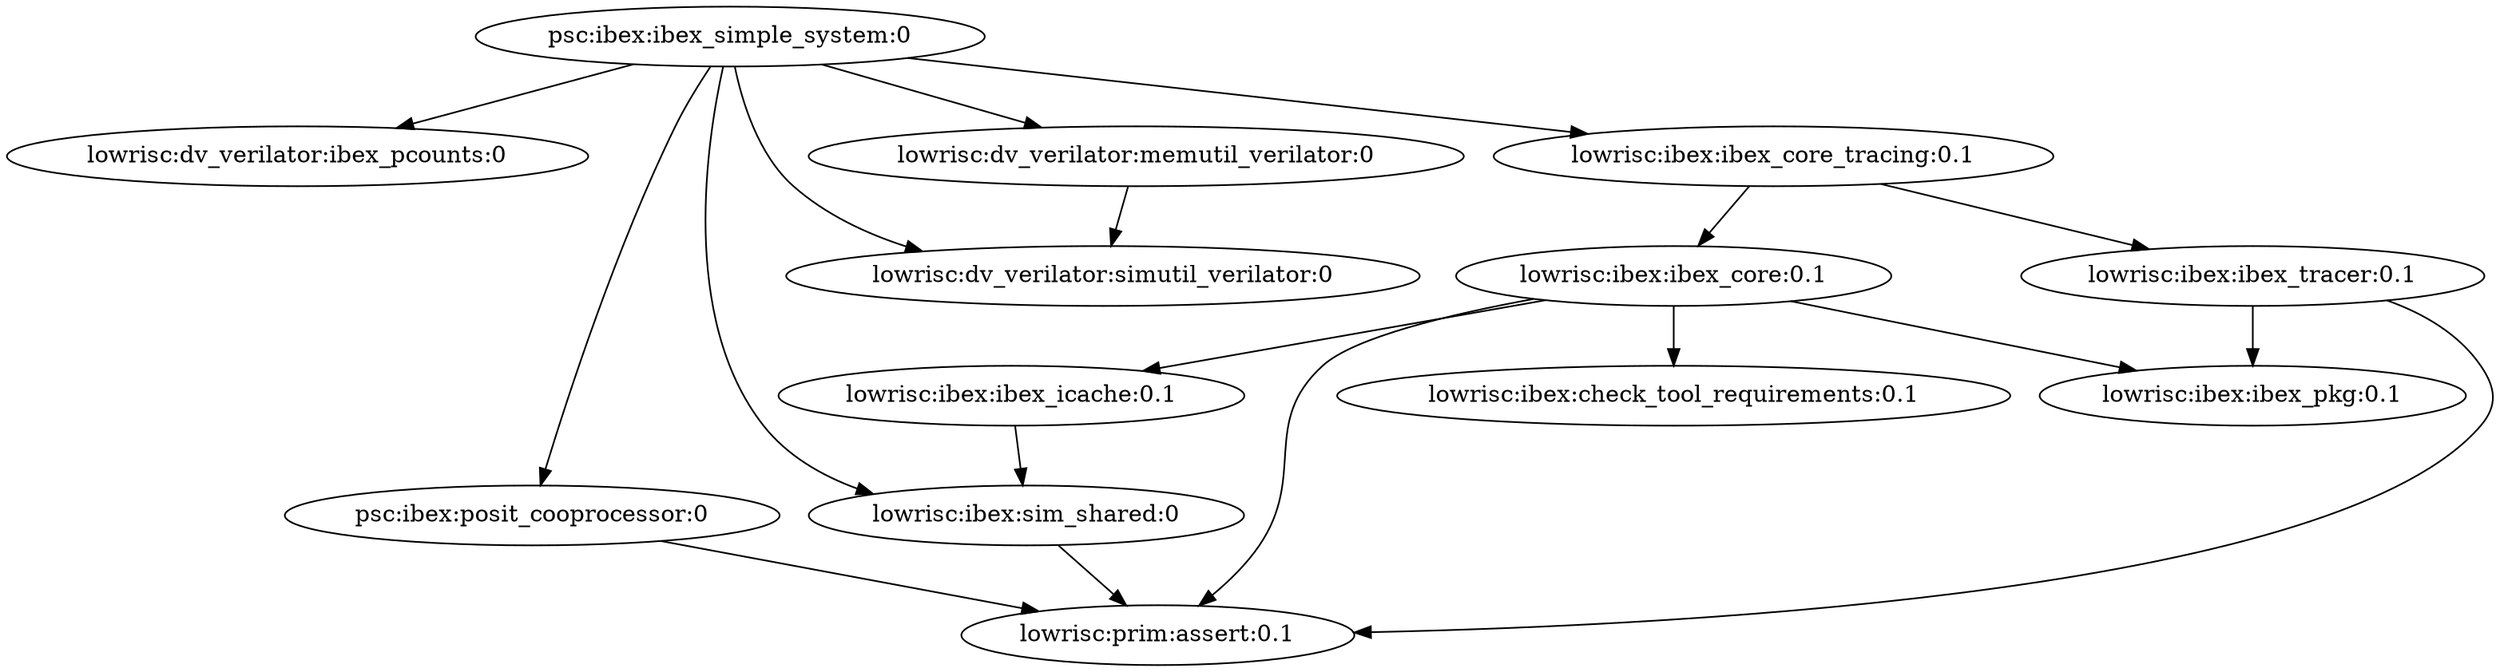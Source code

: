 digraph dependencies {
"psc:ibex:ibex_simple_system:0"->"lowrisc:dv_verilator:ibex_pcounts:0"
"psc:ibex:ibex_simple_system:0"->"psc:ibex:posit_cooprocessor:0"
"psc:ibex:ibex_simple_system:0"->"lowrisc:ibex:sim_shared:0"
"psc:ibex:ibex_simple_system:0"->"lowrisc:dv_verilator:simutil_verilator:0"
"psc:ibex:ibex_simple_system:0"->"lowrisc:dv_verilator:memutil_verilator:0"
"psc:ibex:ibex_simple_system:0"->"lowrisc:ibex:ibex_core_tracing:0.1"
"lowrisc:dv_verilator:memutil_verilator:0"->"lowrisc:dv_verilator:simutil_verilator:0"
"lowrisc:ibex:ibex_core_tracing:0.1"->"lowrisc:ibex:ibex_tracer:0.1"
"lowrisc:ibex:ibex_core_tracing:0.1"->"lowrisc:ibex:ibex_core:0.1"
"lowrisc:ibex:ibex_core:0.1"->"lowrisc:ibex:ibex_pkg:0.1"
"lowrisc:ibex:ibex_core:0.1"->"lowrisc:prim:assert:0.1"
"lowrisc:ibex:ibex_core:0.1"->"lowrisc:ibex:check_tool_requirements:0.1"
"lowrisc:ibex:ibex_core:0.1"->"lowrisc:ibex:ibex_icache:0.1"
"lowrisc:ibex:ibex_icache:0.1"->"lowrisc:ibex:sim_shared:0"
"lowrisc:ibex:sim_shared:0"->"lowrisc:prim:assert:0.1"
"lowrisc:ibex:ibex_tracer:0.1"->"lowrisc:ibex:ibex_pkg:0.1"
"lowrisc:ibex:ibex_tracer:0.1"->"lowrisc:prim:assert:0.1"
"psc:ibex:posit_cooprocessor:0"->"lowrisc:prim:assert:0.1"
}
